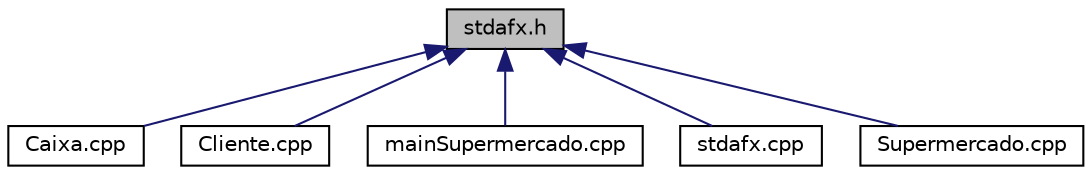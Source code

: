 digraph "stdafx.h"
{
  edge [fontname="Helvetica",fontsize="10",labelfontname="Helvetica",labelfontsize="10"];
  node [fontname="Helvetica",fontsize="10",shape=record];
  Node1 [label="stdafx.h",height=0.2,width=0.4,color="black", fillcolor="grey75", style="filled" fontcolor="black"];
  Node1 -> Node2 [dir="back",color="midnightblue",fontsize="10",style="solid",fontname="Helvetica"];
  Node2 [label="Caixa.cpp",height=0.2,width=0.4,color="black", fillcolor="white", style="filled",URL="$a00007.html"];
  Node1 -> Node3 [dir="back",color="midnightblue",fontsize="10",style="solid",fontname="Helvetica"];
  Node3 [label="Cliente.cpp",height=0.2,width=0.4,color="black", fillcolor="white", style="filled",URL="$a00009.html"];
  Node1 -> Node4 [dir="back",color="midnightblue",fontsize="10",style="solid",fontname="Helvetica"];
  Node4 [label="mainSupermercado.cpp",height=0.2,width=0.4,color="black", fillcolor="white", style="filled",URL="$a00015.html"];
  Node1 -> Node5 [dir="back",color="midnightblue",fontsize="10",style="solid",fontname="Helvetica"];
  Node5 [label="stdafx.cpp",height=0.2,width=0.4,color="black", fillcolor="white", style="filled",URL="$a00016.html"];
  Node1 -> Node6 [dir="back",color="midnightblue",fontsize="10",style="solid",fontname="Helvetica"];
  Node6 [label="Supermercado.cpp",height=0.2,width=0.4,color="black", fillcolor="white", style="filled",URL="$a00018.html"];
}
